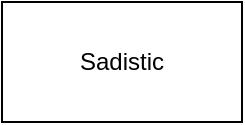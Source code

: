 <mxfile version="21.1.2" type="github">
  <diagram id="C5RBs43oDa-KdzZeNtuy" name="Page-1">
    <mxGraphModel dx="1434" dy="807" grid="1" gridSize="10" guides="1" tooltips="1" connect="1" arrows="1" fold="1" page="1" pageScale="1" pageWidth="827" pageHeight="1169" math="0" shadow="0">
      <root>
        <mxCell id="WIyWlLk6GJQsqaUBKTNV-0" />
        <mxCell id="WIyWlLk6GJQsqaUBKTNV-1" parent="WIyWlLk6GJQsqaUBKTNV-0" />
        <mxCell id="y6CPDcHa5VrFaIgvnlRB-8" style="edgeStyle=orthogonalEdgeStyle;rounded=0;orthogonalLoop=1;jettySize=auto;html=1;entryX=0.5;entryY=0;entryDx=0;entryDy=0;" edge="1" parent="WIyWlLk6GJQsqaUBKTNV-1" source="qXSgGO67rD7gEp3-hu8g-1" target="y6CPDcHa5VrFaIgvnlRB-5">
          <mxGeometry relative="1" as="geometry" />
        </mxCell>
        <mxCell id="qXSgGO67rD7gEp3-hu8g-1" value="Rope" style="rounded=1;whiteSpace=wrap;html=1;" parent="WIyWlLk6GJQsqaUBKTNV-1" vertex="1">
          <mxGeometry x="354" y="20" width="120" height="60" as="geometry" />
        </mxCell>
        <mxCell id="y6CPDcHa5VrFaIgvnlRB-16" value="Yes" style="edgeStyle=orthogonalEdgeStyle;rounded=0;orthogonalLoop=1;jettySize=auto;html=1;exitX=0;exitY=0.5;exitDx=0;exitDy=0;entryX=1;entryY=0.5;entryDx=0;entryDy=0;" edge="1" parent="WIyWlLk6GJQsqaUBKTNV-1" source="y6CPDcHa5VrFaIgvnlRB-5" target="y6CPDcHa5VrFaIgvnlRB-11">
          <mxGeometry x="0.238" relative="1" as="geometry">
            <mxPoint as="offset" />
          </mxGeometry>
        </mxCell>
        <mxCell id="y6CPDcHa5VrFaIgvnlRB-17" value="No" style="edgeStyle=orthogonalEdgeStyle;rounded=0;orthogonalLoop=1;jettySize=auto;html=1;exitX=0.5;exitY=1;exitDx=0;exitDy=0;entryX=0.5;entryY=0;entryDx=0;entryDy=0;" edge="1" parent="WIyWlLk6GJQsqaUBKTNV-1" source="y6CPDcHa5VrFaIgvnlRB-5" target="y6CPDcHa5VrFaIgvnlRB-31">
          <mxGeometry x="0.143" relative="1" as="geometry">
            <mxPoint x="414" y="270" as="targetPoint" />
            <mxPoint as="offset" />
          </mxGeometry>
        </mxCell>
        <mxCell id="y6CPDcHa5VrFaIgvnlRB-5" value="Are aesthetics important?" style="rhombus;whiteSpace=wrap;html=1;" vertex="1" parent="WIyWlLk6GJQsqaUBKTNV-1">
          <mxGeometry x="358.5" y="120" width="111" height="110" as="geometry" />
        </mxCell>
        <mxCell id="y6CPDcHa5VrFaIgvnlRB-11" value="Shibari" style="rounded=1;whiteSpace=wrap;html=1;arcSize=0;" vertex="1" parent="WIyWlLk6GJQsqaUBKTNV-1">
          <mxGeometry x="80" y="147.5" width="110" height="55" as="geometry" />
        </mxCell>
        <mxCell id="y6CPDcHa5VrFaIgvnlRB-33" value="" style="edgeStyle=orthogonalEdgeStyle;rounded=0;orthogonalLoop=1;jettySize=auto;html=1;" edge="1" parent="WIyWlLk6GJQsqaUBKTNV-1" source="y6CPDcHa5VrFaIgvnlRB-31" target="y6CPDcHa5VrFaIgvnlRB-32">
          <mxGeometry relative="1" as="geometry" />
        </mxCell>
        <mxCell id="y6CPDcHa5VrFaIgvnlRB-31" value="Bondage" style="rounded=0;whiteSpace=wrap;html=1;" vertex="1" parent="WIyWlLk6GJQsqaUBKTNV-1">
          <mxGeometry x="354" y="300" width="120" height="60" as="geometry" />
        </mxCell>
        <mxCell id="y6CPDcHa5VrFaIgvnlRB-32" value="Is pain important?" style="rhombus;whiteSpace=wrap;html=1;rounded=0;" vertex="1" parent="WIyWlLk6GJQsqaUBKTNV-1">
          <mxGeometry x="374" y="430" width="80" height="80" as="geometry" />
        </mxCell>
        <mxCell id="Question3" value="Sadistic" style="rounded=0;whiteSpace=wrap;html=1;" vertex="1" parent="C5RBs43oDa-KdzZeNtuy">
            <mxGeometry x="374" y="500" width="120" height="60" as="geometry" />
        </mxCell>
      </root>
    </mxGraphModel>
  </diagram>
</mxfile>
